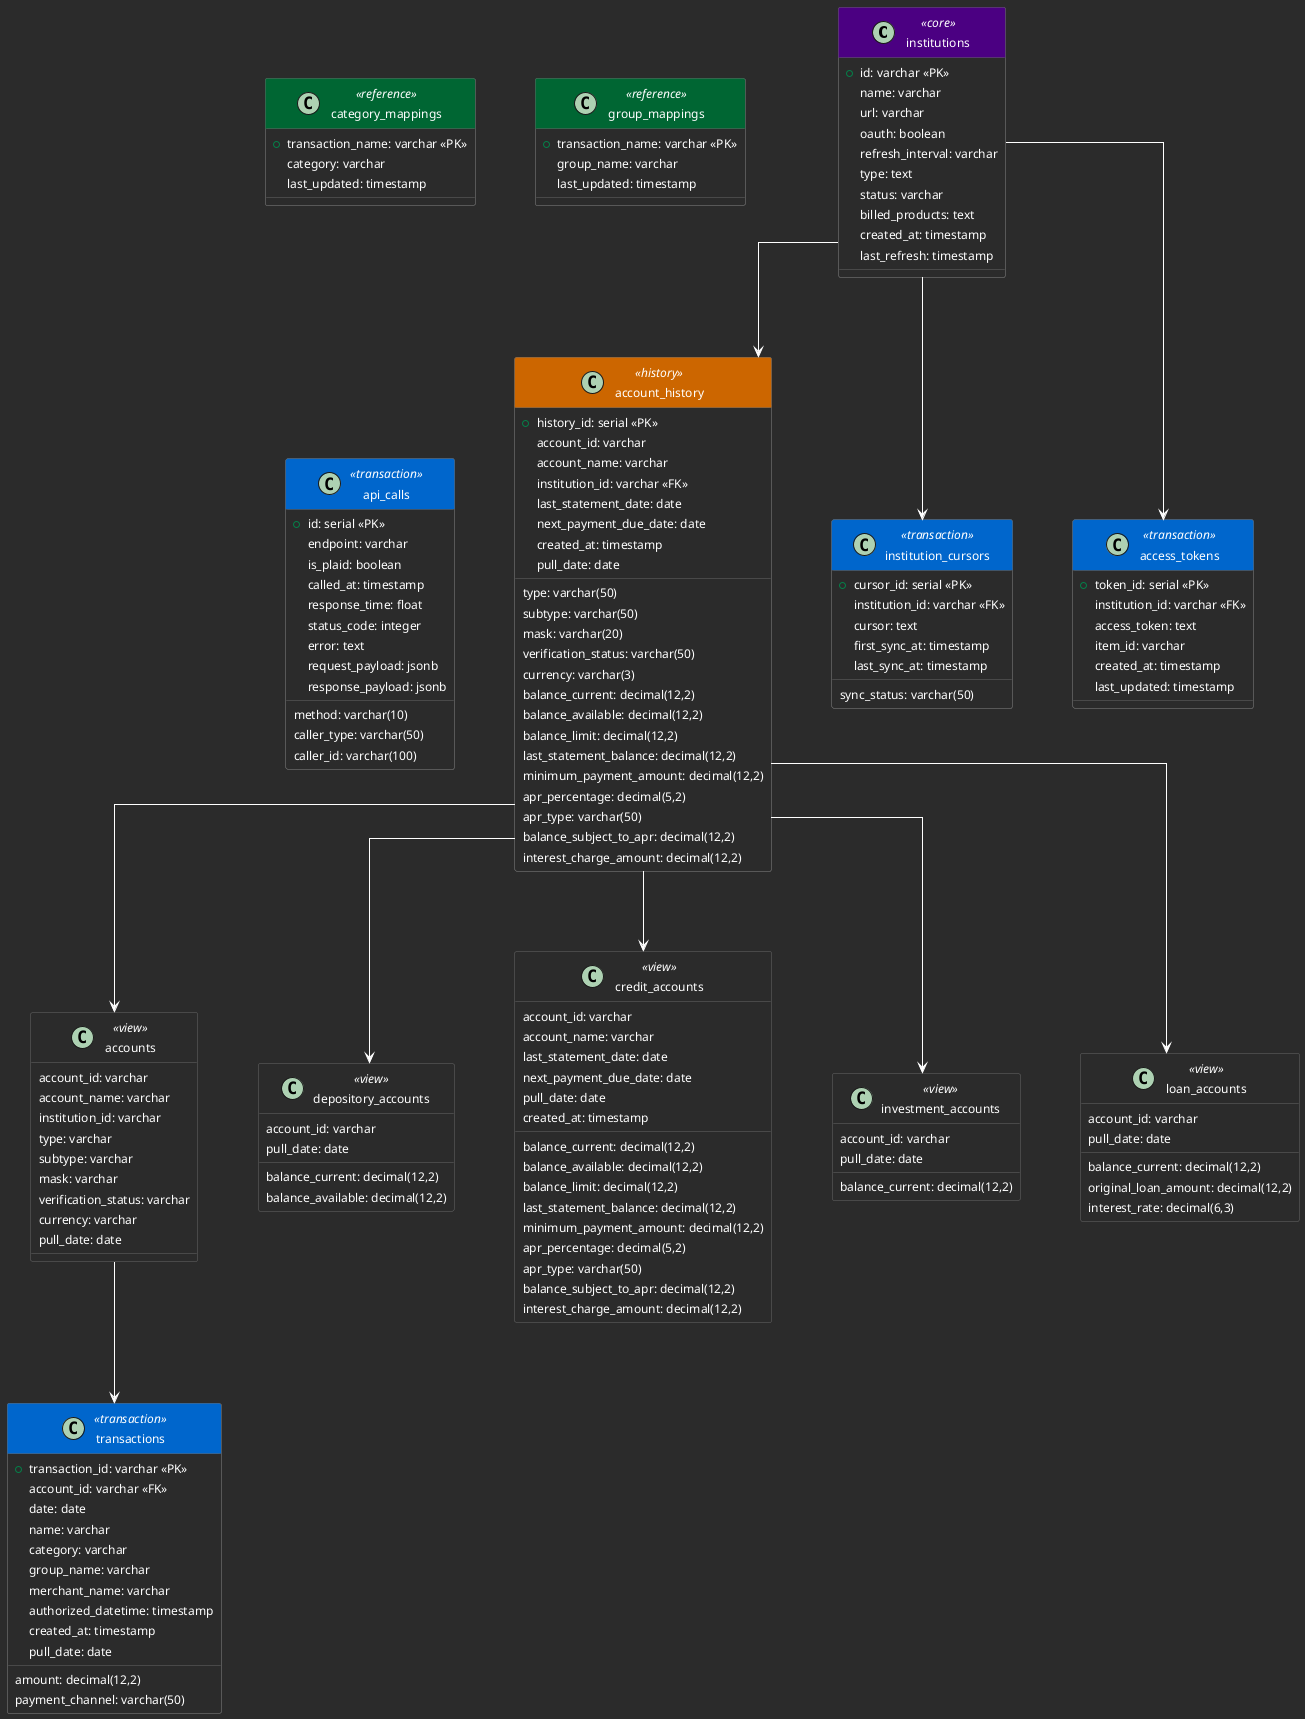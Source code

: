 @startuml Financial Database Schema

' Basic styling
skinparam BackgroundColor #2B2B2B
skinparam linetype ortho
skinparam Padding 2
skinparam roundcorner 5
skinparam nodesep 60
skinparam ranksep 80

' Class styling
skinparam class {
    AttributeFontColor white
    AttributeFontSize 12
    BackgroundColor #2B2B2B
    BorderColor #666666
    StereotypeFontColor white
    HeaderBackgroundColor<<core>> #4B0082
    HeaderBackgroundColor<<transaction>> #0066CC
    HeaderBackgroundColor<<reference>> #006633
    HeaderBackgroundColor<<history>> #CC6600
}

' Core tables
class institutions <<core>> {
    + id: varchar <<PK>>
    name: varchar
    url: varchar
    oauth: boolean
    refresh_interval: varchar
    type: text
    status: varchar
    billed_products: text
    created_at: timestamp
    last_refresh: timestamp
}

class account_history <<history>> {
    + history_id: serial <<PK>>
    account_id: varchar
    account_name: varchar
    institution_id: varchar <<FK>>
    type: varchar(50)
    subtype: varchar(50)
    mask: varchar(20)
    verification_status: varchar(50)
    currency: varchar(3)
    balance_current: decimal(12,2)
    balance_available: decimal(12,2)
    balance_limit: decimal(12,2)
    last_statement_balance: decimal(12,2)
    last_statement_date: date
    minimum_payment_amount: decimal(12,2)
    next_payment_due_date: date
    apr_percentage: decimal(5,2)
    apr_type: varchar(50)
    balance_subject_to_apr: decimal(12,2)
    interest_charge_amount: decimal(12,2)
    created_at: timestamp
    pull_date: date
}

' Views
class accounts <<view>> {
    account_id: varchar
    account_name: varchar
    institution_id: varchar
    type: varchar
    subtype: varchar
    mask: varchar
    verification_status: varchar
    currency: varchar
    pull_date: date
}

class depository_accounts <<view>> {
    account_id: varchar
    balance_current: decimal(12,2)
    balance_available: decimal(12,2)
    pull_date: date
}

class credit_accounts <<view>> {
    account_id: varchar
    account_name: varchar
    balance_current: decimal(12,2)
    balance_available: decimal(12,2)
    balance_limit: decimal(12,2)
    last_statement_balance: decimal(12,2)
    last_statement_date: date
    minimum_payment_amount: decimal(12,2)
    next_payment_due_date: date
    apr_percentage: decimal(5,2)
    apr_type: varchar(50)
    balance_subject_to_apr: decimal(12,2)
    interest_charge_amount: decimal(12,2)
    pull_date: date
    created_at: timestamp
}

class investment_accounts <<view>> {
    account_id: varchar
    balance_current: decimal(12,2)
    pull_date: date
}

class loan_accounts <<view>> {
    account_id: varchar
    balance_current: decimal(12,2)
    original_loan_amount: decimal(12,2)
    interest_rate: decimal(6,3)
    pull_date: date
}

' Reference tables
class category_mappings <<reference>> {
    + transaction_name: varchar <<PK>>
    category: varchar
    last_updated: timestamp
}

class group_mappings <<reference>> {
    + transaction_name: varchar <<PK>>
    group_name: varchar
    last_updated: timestamp
}

' Transaction and API tables
class transactions <<transaction>> {
    + transaction_id: varchar <<PK>>
    account_id: varchar <<FK>>
    amount: decimal(12,2)
    date: date
    name: varchar
    category: varchar
    group_name: varchar
    merchant_name: varchar
    payment_channel: varchar(50)
    authorized_datetime: timestamp
    created_at: timestamp
    pull_date: date
}

class institution_cursors <<transaction>> {
    + cursor_id: serial <<PK>>
    institution_id: varchar <<FK>>
    cursor: text
    first_sync_at: timestamp
    last_sync_at: timestamp
    sync_status: varchar(50)
}

class access_tokens <<transaction>> {
    + token_id: serial <<PK>>
    institution_id: varchar <<FK>>
    access_token: text
    item_id: varchar
    created_at: timestamp
    last_updated: timestamp
}

class api_calls <<transaction>> {
    + id: serial <<PK>>
    endpoint: varchar
    method: varchar(10)
    is_plaid: boolean
    called_at: timestamp
    caller_type: varchar(50)
    caller_id: varchar(100)
    response_time: float
    status_code: integer
    error: text
    request_payload: jsonb
    response_payload: jsonb
}

' Relationships
institutions -[#ffffff]-> account_history
account_history -[#ffffff]-> accounts
account_history -[#ffffff]-> depository_accounts
account_history -[#ffffff]-> credit_accounts
account_history -[#ffffff]-> investment_accounts
account_history -[#ffffff]-> loan_accounts
institutions -[#ffffff]-> institution_cursors
institutions -[#ffffff]-> access_tokens
accounts -[#ffffff]-> transactions

@enduml